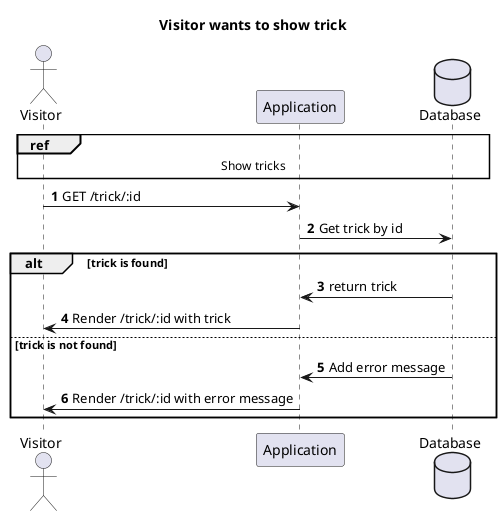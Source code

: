 @startuml
autonumber
title       Visitor wants to show trick
actor       Visitor
participant Application
database    Database

ref over Visitor, Application, Database: Show tricks

Visitor -> Application: GET /trick/:id
Application -> Database: Get trick by id
alt trick is found
    Database -> Application: return trick
    Application -> Visitor: Render /trick/:id with trick
else trick is not found
    Database -> Application: Add error message
    Application -> Visitor: Render /trick/:id with error message
end

@enduml
